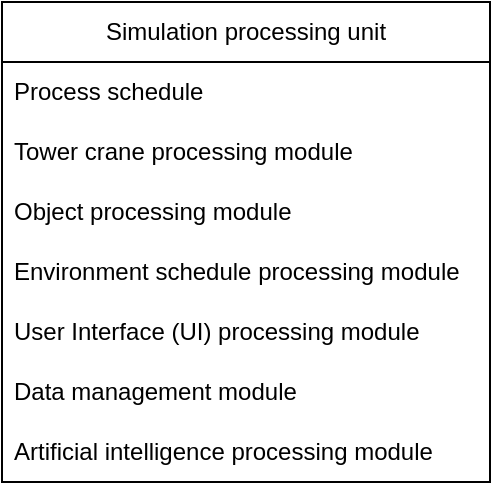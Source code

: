 <mxfile border="50" scale="3" compressed="false" locked="false" version="28.1.0">
  <diagram name="Blank" id="YmL12bMKpDGza6XwsDPr">
    <mxGraphModel dx="983" dy="512" grid="0" gridSize="10" guides="1" tooltips="1" connect="1" arrows="1" fold="1" page="0" pageScale="1" pageWidth="827" pageHeight="1169" background="none" math="1" shadow="0">
      <root>
        <mxCell id="X5NqExCQtvZxIxQ7pmgY-0" />
        <mxCell id="1" parent="X5NqExCQtvZxIxQ7pmgY-0" />
        <mxCell id="opVt_3lsyXinjnF3gYwn-2" value="Simulation processing unit" style="swimlane;fontStyle=0;childLayout=stackLayout;horizontal=1;startSize=30;horizontalStack=0;resizeParent=1;resizeParentMax=0;resizeLast=0;collapsible=1;marginBottom=0;whiteSpace=wrap;html=1;" vertex="1" parent="1">
          <mxGeometry x="26" y="176" width="244" height="240" as="geometry" />
        </mxCell>
        <mxCell id="opVt_3lsyXinjnF3gYwn-3" value="Process schedule" style="text;strokeColor=none;fillColor=none;align=left;verticalAlign=middle;spacingLeft=4;spacingRight=4;overflow=hidden;points=[[0,0.5],[1,0.5]];portConstraint=eastwest;rotatable=0;whiteSpace=wrap;html=1;" vertex="1" parent="opVt_3lsyXinjnF3gYwn-2">
          <mxGeometry y="30" width="244" height="30" as="geometry" />
        </mxCell>
        <mxCell id="opVt_3lsyXinjnF3gYwn-7" value="Tower crane processing module" style="text;strokeColor=none;fillColor=none;align=left;verticalAlign=middle;spacingLeft=4;spacingRight=4;overflow=hidden;points=[[0,0.5],[1,0.5]];portConstraint=eastwest;rotatable=0;whiteSpace=wrap;html=1;" vertex="1" parent="opVt_3lsyXinjnF3gYwn-2">
          <mxGeometry y="60" width="244" height="30" as="geometry" />
        </mxCell>
        <mxCell id="opVt_3lsyXinjnF3gYwn-8" value="Object processing module" style="text;strokeColor=none;fillColor=none;align=left;verticalAlign=middle;spacingLeft=4;spacingRight=4;overflow=hidden;points=[[0,0.5],[1,0.5]];portConstraint=eastwest;rotatable=0;whiteSpace=wrap;html=1;" vertex="1" parent="opVt_3lsyXinjnF3gYwn-2">
          <mxGeometry y="90" width="244" height="30" as="geometry" />
        </mxCell>
        <mxCell id="opVt_3lsyXinjnF3gYwn-6" value="Environment schedule processing module" style="text;strokeColor=none;fillColor=none;align=left;verticalAlign=middle;spacingLeft=4;spacingRight=4;overflow=hidden;points=[[0,0.5],[1,0.5]];portConstraint=eastwest;rotatable=0;whiteSpace=wrap;html=1;" vertex="1" parent="opVt_3lsyXinjnF3gYwn-2">
          <mxGeometry y="120" width="244" height="30" as="geometry" />
        </mxCell>
        <mxCell id="opVt_3lsyXinjnF3gYwn-5" value="User Interface (UI) processing module" style="text;strokeColor=none;fillColor=none;align=left;verticalAlign=middle;spacingLeft=4;spacingRight=4;overflow=hidden;points=[[0,0.5],[1,0.5]];portConstraint=eastwest;rotatable=0;whiteSpace=wrap;html=1;" vertex="1" parent="opVt_3lsyXinjnF3gYwn-2">
          <mxGeometry y="150" width="244" height="30" as="geometry" />
        </mxCell>
        <mxCell id="opVt_3lsyXinjnF3gYwn-9" value="Data management module" style="text;strokeColor=none;fillColor=none;align=left;verticalAlign=middle;spacingLeft=4;spacingRight=4;overflow=hidden;points=[[0,0.5],[1,0.5]];portConstraint=eastwest;rotatable=0;whiteSpace=wrap;html=1;" vertex="1" parent="opVt_3lsyXinjnF3gYwn-2">
          <mxGeometry y="180" width="244" height="30" as="geometry" />
        </mxCell>
        <mxCell id="opVt_3lsyXinjnF3gYwn-10" value="Artificial intelligence processing module" style="text;strokeColor=none;fillColor=none;align=left;verticalAlign=middle;spacingLeft=4;spacingRight=4;overflow=hidden;points=[[0,0.5],[1,0.5]];portConstraint=eastwest;rotatable=0;whiteSpace=wrap;html=1;" vertex="1" parent="opVt_3lsyXinjnF3gYwn-2">
          <mxGeometry y="210" width="244" height="30" as="geometry" />
        </mxCell>
      </root>
    </mxGraphModel>
  </diagram>
</mxfile>
